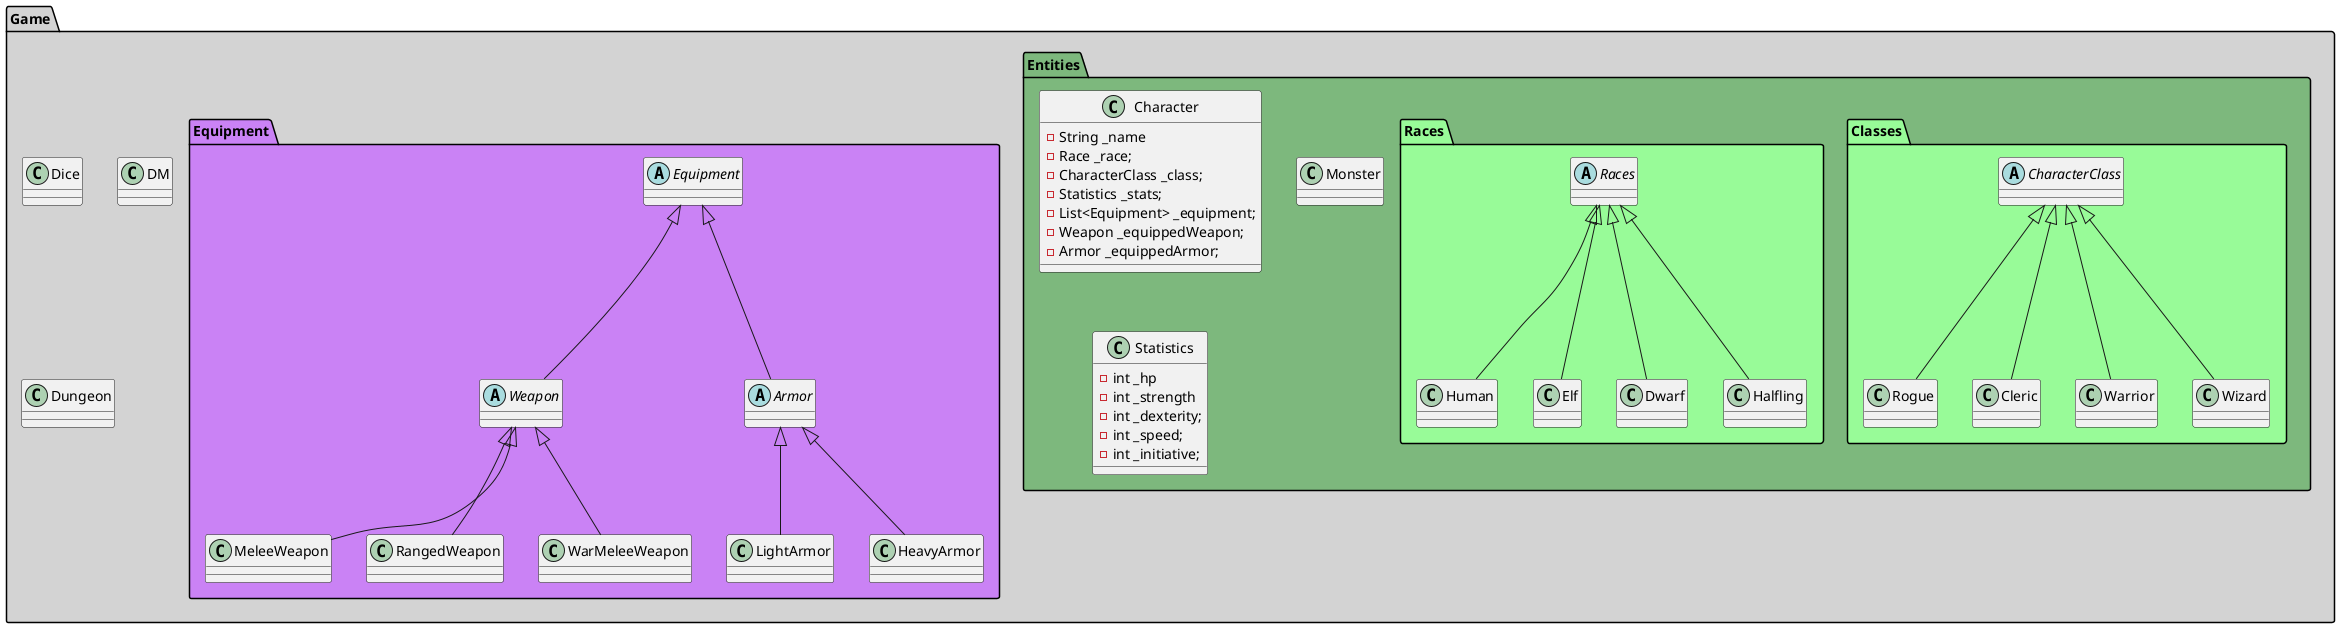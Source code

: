 @startuml


package "Game" #lightgrey {
  class Dice
  class DM
  class Dungeon
  package Entities #7db87d{
    package Classes #palegreen{
        abstract class CharacterClass
        class Rogue extends CharacterClass
        class Cleric extends CharacterClass
        class Warrior extends CharacterClass
        class Wizard extends CharacterClass
    }
    package Races #palegreen{
        abstract class Races
        class Human extends Races
        class Elf extends Races
        class Dwarf extends Races
        class Halfling extends Races
    }
    class Character {
        - String _name
        - Race _race;
        - CharacterClass _class;
        - Statistics _stats;
        - List<Equipment> _equipment;
        - Weapon _equippedWeapon;
        - Armor _equippedArmor;
    }
    class Monster
    class Statistics {
        - int _hp
        - int _strength
        - int _dexterity;
        - int _speed;
        - int _initiative;
    }
  }
  package Equipment #ca82f5{
    abstract class Equipment
    abstract class Weapon extends Equipment
    abstract class Armor extends Equipment
    class MeleeWeapon extends Weapon
    class RangedWeapon extends Weapon
    class WarMeleeWeapon extends Weapon
    class LightArmor extends Armor
    class HeavyArmor extends Armor




  }
 }

@enduml